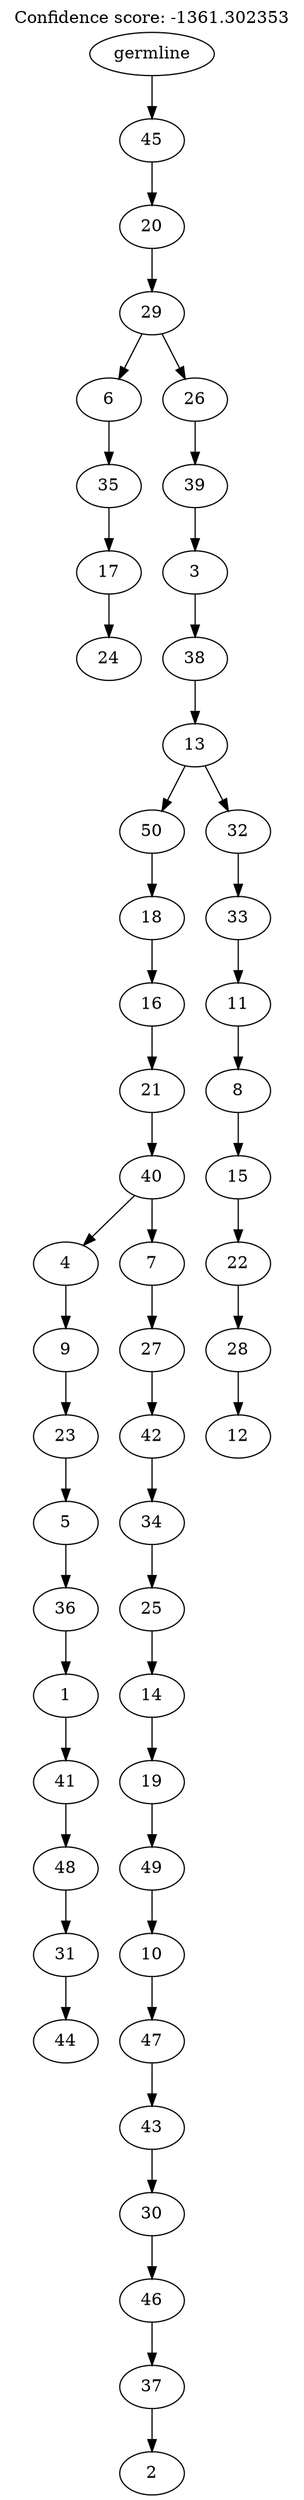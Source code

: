 digraph g {
	"49" -> "50";
	"50" [label="24"];
	"48" -> "49";
	"49" [label="17"];
	"47" -> "48";
	"48" [label="35"];
	"45" -> "46";
	"46" [label="44"];
	"44" -> "45";
	"45" [label="31"];
	"43" -> "44";
	"44" [label="48"];
	"42" -> "43";
	"43" [label="41"];
	"41" -> "42";
	"42" [label="1"];
	"40" -> "41";
	"41" [label="36"];
	"39" -> "40";
	"40" [label="5"];
	"38" -> "39";
	"39" [label="23"];
	"37" -> "38";
	"38" [label="9"];
	"35" -> "36";
	"36" [label="2"];
	"34" -> "35";
	"35" [label="37"];
	"33" -> "34";
	"34" [label="46"];
	"32" -> "33";
	"33" [label="30"];
	"31" -> "32";
	"32" [label="43"];
	"30" -> "31";
	"31" [label="47"];
	"29" -> "30";
	"30" [label="10"];
	"28" -> "29";
	"29" [label="49"];
	"27" -> "28";
	"28" [label="19"];
	"26" -> "27";
	"27" [label="14"];
	"25" -> "26";
	"26" [label="25"];
	"24" -> "25";
	"25" [label="34"];
	"23" -> "24";
	"24" [label="42"];
	"22" -> "23";
	"23" [label="27"];
	"21" -> "22";
	"22" [label="7"];
	"21" -> "37";
	"37" [label="4"];
	"20" -> "21";
	"21" [label="40"];
	"19" -> "20";
	"20" [label="21"];
	"18" -> "19";
	"19" [label="16"];
	"17" -> "18";
	"18" [label="18"];
	"15" -> "16";
	"16" [label="12"];
	"14" -> "15";
	"15" [label="28"];
	"13" -> "14";
	"14" [label="22"];
	"12" -> "13";
	"13" [label="15"];
	"11" -> "12";
	"12" [label="8"];
	"10" -> "11";
	"11" [label="11"];
	"9" -> "10";
	"10" [label="33"];
	"8" -> "9";
	"9" [label="32"];
	"8" -> "17";
	"17" [label="50"];
	"7" -> "8";
	"8" [label="13"];
	"6" -> "7";
	"7" [label="38"];
	"5" -> "6";
	"6" [label="3"];
	"4" -> "5";
	"5" [label="39"];
	"3" -> "4";
	"4" [label="26"];
	"3" -> "47";
	"47" [label="6"];
	"2" -> "3";
	"3" [label="29"];
	"1" -> "2";
	"2" [label="20"];
	"0" -> "1";
	"1" [label="45"];
	"0" [label="germline"];
	labelloc="t";
	label="Confidence score: -1361.302353";
}
